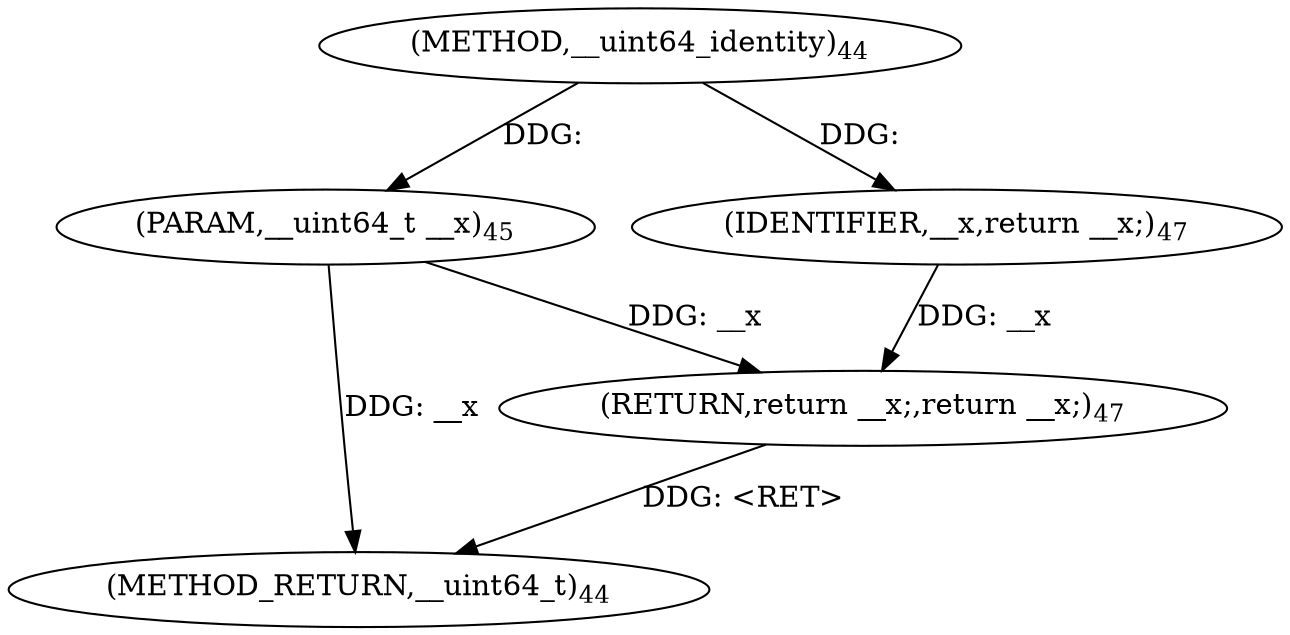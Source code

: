 digraph "__uint64_identity" {  
"45393" [label = <(METHOD,__uint64_identity)<SUB>44</SUB>> ]
"45398" [label = <(METHOD_RETURN,__uint64_t)<SUB>44</SUB>> ]
"45394" [label = <(PARAM,__uint64_t __x)<SUB>45</SUB>> ]
"45396" [label = <(RETURN,return __x;,return __x;)<SUB>47</SUB>> ]
"45397" [label = <(IDENTIFIER,__x,return __x;)<SUB>47</SUB>> ]
  "45396" -> "45398"  [ label = "DDG: &lt;RET&gt;"] 
  "45394" -> "45398"  [ label = "DDG: __x"] 
  "45393" -> "45394"  [ label = "DDG: "] 
  "45397" -> "45396"  [ label = "DDG: __x"] 
  "45394" -> "45396"  [ label = "DDG: __x"] 
  "45393" -> "45397"  [ label = "DDG: "] 
}
